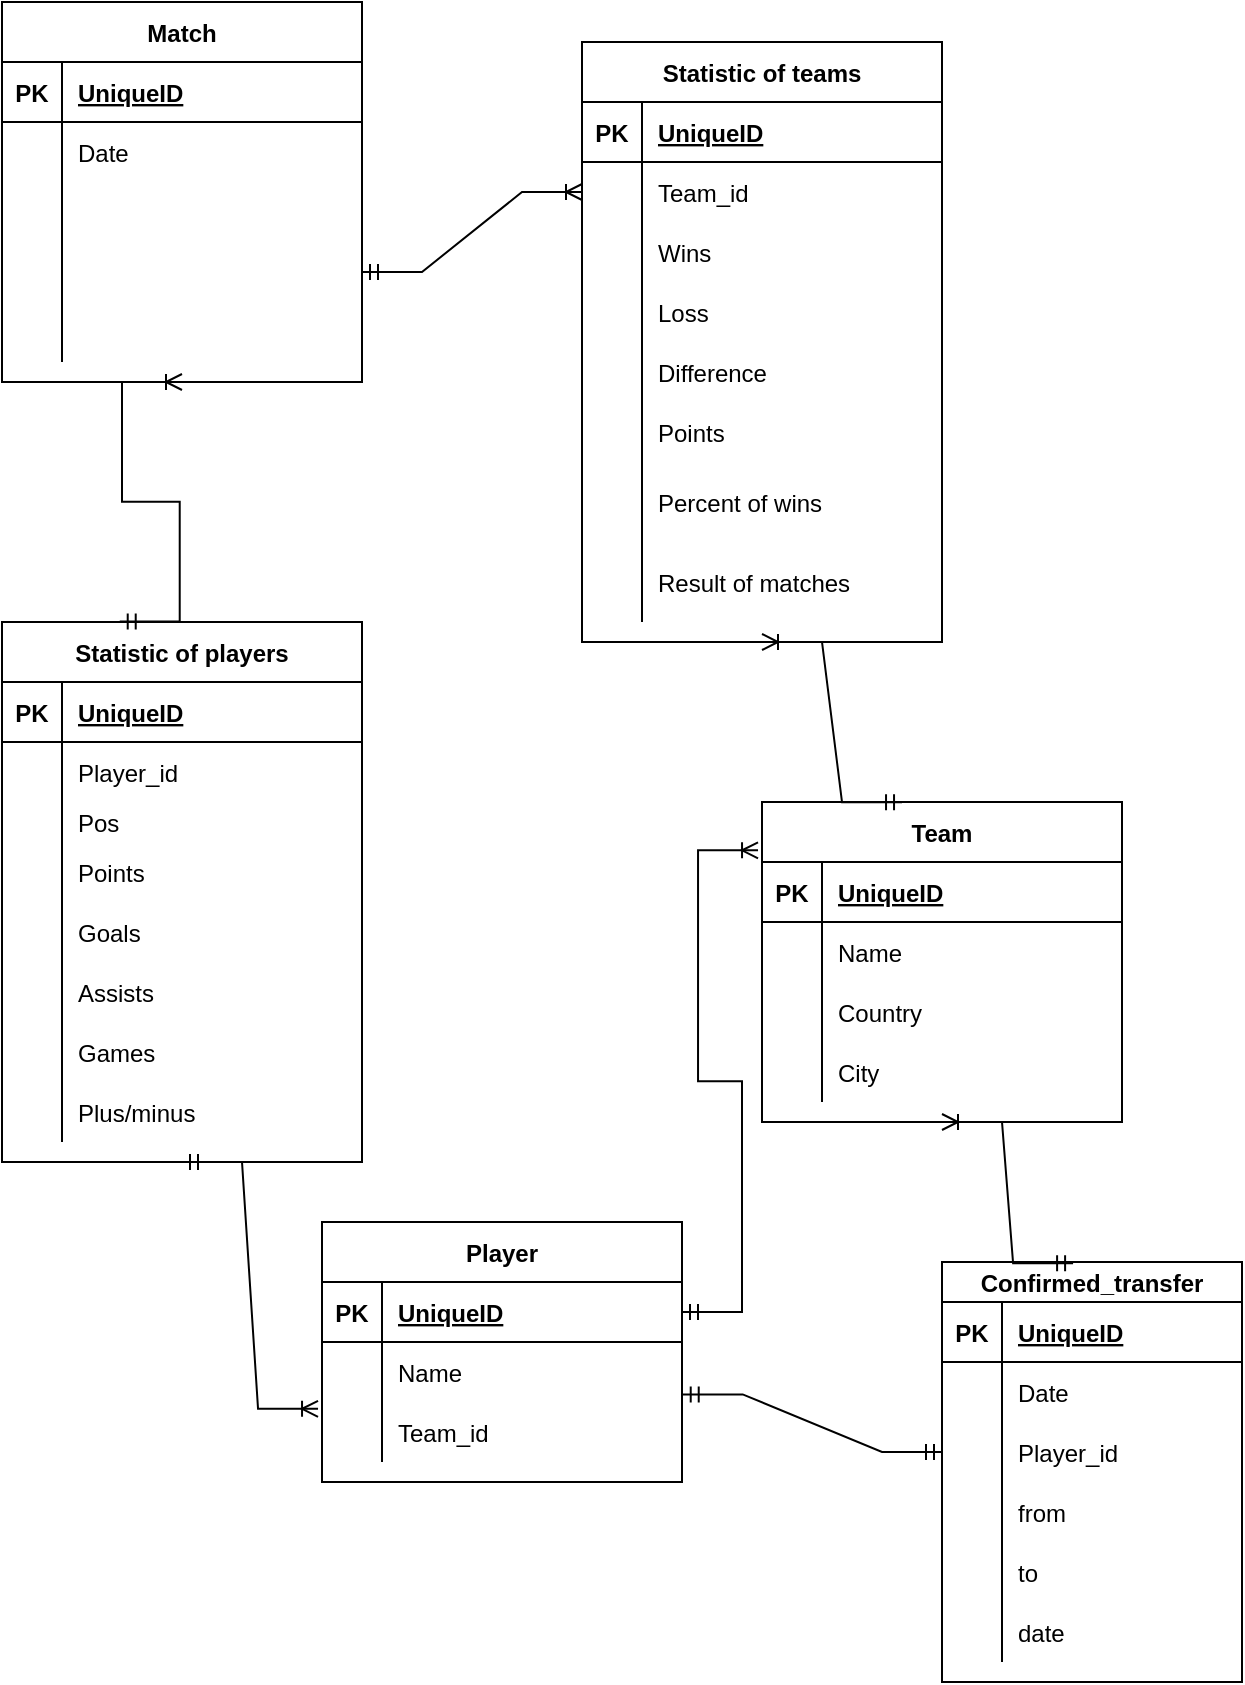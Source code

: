 <mxfile version="17.4.6" type="device"><diagram id="KVXbRnho3WtrfK7eKNtL" name="Page-1"><mxGraphModel dx="1730" dy="965" grid="1" gridSize="10" guides="1" tooltips="1" connect="1" arrows="1" fold="1" page="1" pageScale="1" pageWidth="827" pageHeight="1169" math="0" shadow="0"><root><mxCell id="0"/><mxCell id="1" parent="0"/><mxCell id="Llv0hluKeGEw0Z2bMwXU-1" value="Confirmed_transfer" style="shape=table;startSize=20;container=1;collapsible=1;childLayout=tableLayout;fixedRows=1;rowLines=0;fontStyle=1;align=center;resizeLast=1;" parent="1" vertex="1"><mxGeometry x="530" y="660" width="150" height="210" as="geometry"/></mxCell><mxCell id="Llv0hluKeGEw0Z2bMwXU-2" value="" style="shape=tableRow;horizontal=0;startSize=0;swimlaneHead=0;swimlaneBody=0;fillColor=none;collapsible=0;dropTarget=0;points=[[0,0.5],[1,0.5]];portConstraint=eastwest;top=0;left=0;right=0;bottom=1;" parent="Llv0hluKeGEw0Z2bMwXU-1" vertex="1"><mxGeometry y="20" width="150" height="30" as="geometry"/></mxCell><mxCell id="Llv0hluKeGEw0Z2bMwXU-3" value="PK" style="shape=partialRectangle;connectable=0;fillColor=none;top=0;left=0;bottom=0;right=0;fontStyle=1;overflow=hidden;" parent="Llv0hluKeGEw0Z2bMwXU-2" vertex="1"><mxGeometry width="30" height="30" as="geometry"><mxRectangle width="30" height="30" as="alternateBounds"/></mxGeometry></mxCell><mxCell id="Llv0hluKeGEw0Z2bMwXU-4" value="UniqueID" style="shape=partialRectangle;connectable=0;fillColor=none;top=0;left=0;bottom=0;right=0;align=left;spacingLeft=6;fontStyle=5;overflow=hidden;" parent="Llv0hluKeGEw0Z2bMwXU-2" vertex="1"><mxGeometry x="30" width="120" height="30" as="geometry"><mxRectangle width="120" height="30" as="alternateBounds"/></mxGeometry></mxCell><mxCell id="Llv0hluKeGEw0Z2bMwXU-8" value="" style="shape=tableRow;horizontal=0;startSize=0;swimlaneHead=0;swimlaneBody=0;fillColor=none;collapsible=0;dropTarget=0;points=[[0,0.5],[1,0.5]];portConstraint=eastwest;top=0;left=0;right=0;bottom=0;" parent="Llv0hluKeGEw0Z2bMwXU-1" vertex="1"><mxGeometry y="50" width="150" height="30" as="geometry"/></mxCell><mxCell id="Llv0hluKeGEw0Z2bMwXU-9" value="" style="shape=partialRectangle;connectable=0;fillColor=none;top=0;left=0;bottom=0;right=0;editable=1;overflow=hidden;" parent="Llv0hluKeGEw0Z2bMwXU-8" vertex="1"><mxGeometry width="30" height="30" as="geometry"><mxRectangle width="30" height="30" as="alternateBounds"/></mxGeometry></mxCell><mxCell id="Llv0hluKeGEw0Z2bMwXU-10" value="Date" style="shape=partialRectangle;connectable=0;fillColor=none;top=0;left=0;bottom=0;right=0;align=left;spacingLeft=6;overflow=hidden;" parent="Llv0hluKeGEw0Z2bMwXU-8" vertex="1"><mxGeometry x="30" width="120" height="30" as="geometry"><mxRectangle width="120" height="30" as="alternateBounds"/></mxGeometry></mxCell><mxCell id="Llv0hluKeGEw0Z2bMwXU-11" value="" style="shape=tableRow;horizontal=0;startSize=0;swimlaneHead=0;swimlaneBody=0;fillColor=none;collapsible=0;dropTarget=0;points=[[0,0.5],[1,0.5]];portConstraint=eastwest;top=0;left=0;right=0;bottom=0;" parent="Llv0hluKeGEw0Z2bMwXU-1" vertex="1"><mxGeometry y="80" width="150" height="30" as="geometry"/></mxCell><mxCell id="Llv0hluKeGEw0Z2bMwXU-12" value="" style="shape=partialRectangle;connectable=0;fillColor=none;top=0;left=0;bottom=0;right=0;editable=1;overflow=hidden;" parent="Llv0hluKeGEw0Z2bMwXU-11" vertex="1"><mxGeometry width="30" height="30" as="geometry"><mxRectangle width="30" height="30" as="alternateBounds"/></mxGeometry></mxCell><mxCell id="Llv0hluKeGEw0Z2bMwXU-13" value="Player_id" style="shape=partialRectangle;connectable=0;fillColor=none;top=0;left=0;bottom=0;right=0;align=left;spacingLeft=6;overflow=hidden;" parent="Llv0hluKeGEw0Z2bMwXU-11" vertex="1"><mxGeometry x="30" width="120" height="30" as="geometry"><mxRectangle width="120" height="30" as="alternateBounds"/></mxGeometry></mxCell><mxCell id="Llv0hluKeGEw0Z2bMwXU-14" value="" style="shape=tableRow;horizontal=0;startSize=0;swimlaneHead=0;swimlaneBody=0;fillColor=none;collapsible=0;dropTarget=0;points=[[0,0.5],[1,0.5]];portConstraint=eastwest;top=0;left=0;right=0;bottom=0;" parent="Llv0hluKeGEw0Z2bMwXU-1" vertex="1"><mxGeometry y="110" width="150" height="30" as="geometry"/></mxCell><mxCell id="Llv0hluKeGEw0Z2bMwXU-15" value="" style="shape=partialRectangle;connectable=0;fillColor=none;top=0;left=0;bottom=0;right=0;editable=1;overflow=hidden;" parent="Llv0hluKeGEw0Z2bMwXU-14" vertex="1"><mxGeometry width="30" height="30" as="geometry"><mxRectangle width="30" height="30" as="alternateBounds"/></mxGeometry></mxCell><mxCell id="Llv0hluKeGEw0Z2bMwXU-16" value="from" style="shape=partialRectangle;connectable=0;fillColor=none;top=0;left=0;bottom=0;right=0;align=left;spacingLeft=6;overflow=hidden;" parent="Llv0hluKeGEw0Z2bMwXU-14" vertex="1"><mxGeometry x="30" width="120" height="30" as="geometry"><mxRectangle width="120" height="30" as="alternateBounds"/></mxGeometry></mxCell><mxCell id="Llv0hluKeGEw0Z2bMwXU-17" value="" style="shape=tableRow;horizontal=0;startSize=0;swimlaneHead=0;swimlaneBody=0;fillColor=none;collapsible=0;dropTarget=0;points=[[0,0.5],[1,0.5]];portConstraint=eastwest;top=0;left=0;right=0;bottom=0;" parent="Llv0hluKeGEw0Z2bMwXU-1" vertex="1"><mxGeometry y="140" width="150" height="30" as="geometry"/></mxCell><mxCell id="Llv0hluKeGEw0Z2bMwXU-18" value="" style="shape=partialRectangle;connectable=0;fillColor=none;top=0;left=0;bottom=0;right=0;editable=1;overflow=hidden;" parent="Llv0hluKeGEw0Z2bMwXU-17" vertex="1"><mxGeometry width="30" height="30" as="geometry"><mxRectangle width="30" height="30" as="alternateBounds"/></mxGeometry></mxCell><mxCell id="Llv0hluKeGEw0Z2bMwXU-19" value="to" style="shape=partialRectangle;connectable=0;fillColor=none;top=0;left=0;bottom=0;right=0;align=left;spacingLeft=6;overflow=hidden;" parent="Llv0hluKeGEw0Z2bMwXU-17" vertex="1"><mxGeometry x="30" width="120" height="30" as="geometry"><mxRectangle width="120" height="30" as="alternateBounds"/></mxGeometry></mxCell><mxCell id="17w1fNC6kdDeVAPxfeZY-1" value="" style="shape=tableRow;horizontal=0;startSize=0;swimlaneHead=0;swimlaneBody=0;fillColor=none;collapsible=0;dropTarget=0;points=[[0,0.5],[1,0.5]];portConstraint=eastwest;top=0;left=0;right=0;bottom=0;" vertex="1" parent="Llv0hluKeGEw0Z2bMwXU-1"><mxGeometry y="170" width="150" height="30" as="geometry"/></mxCell><mxCell id="17w1fNC6kdDeVAPxfeZY-2" value="" style="shape=partialRectangle;connectable=0;fillColor=none;top=0;left=0;bottom=0;right=0;editable=1;overflow=hidden;" vertex="1" parent="17w1fNC6kdDeVAPxfeZY-1"><mxGeometry width="30" height="30" as="geometry"><mxRectangle width="30" height="30" as="alternateBounds"/></mxGeometry></mxCell><mxCell id="17w1fNC6kdDeVAPxfeZY-3" value="date" style="shape=partialRectangle;connectable=0;fillColor=none;top=0;left=0;bottom=0;right=0;align=left;spacingLeft=6;overflow=hidden;" vertex="1" parent="17w1fNC6kdDeVAPxfeZY-1"><mxGeometry x="30" width="120" height="30" as="geometry"><mxRectangle width="120" height="30" as="alternateBounds"/></mxGeometry></mxCell><mxCell id="Llv0hluKeGEw0Z2bMwXU-20" value="Player" style="shape=table;startSize=30;container=1;collapsible=1;childLayout=tableLayout;fixedRows=1;rowLines=0;fontStyle=1;align=center;resizeLast=1;" parent="1" vertex="1"><mxGeometry x="220" y="640" width="180" height="130" as="geometry"/></mxCell><mxCell id="Llv0hluKeGEw0Z2bMwXU-21" value="" style="shape=tableRow;horizontal=0;startSize=0;swimlaneHead=0;swimlaneBody=0;fillColor=none;collapsible=0;dropTarget=0;points=[[0,0.5],[1,0.5]];portConstraint=eastwest;top=0;left=0;right=0;bottom=1;" parent="Llv0hluKeGEw0Z2bMwXU-20" vertex="1"><mxGeometry y="30" width="180" height="30" as="geometry"/></mxCell><mxCell id="Llv0hluKeGEw0Z2bMwXU-22" value="PK" style="shape=partialRectangle;connectable=0;fillColor=none;top=0;left=0;bottom=0;right=0;fontStyle=1;overflow=hidden;" parent="Llv0hluKeGEw0Z2bMwXU-21" vertex="1"><mxGeometry width="30" height="30" as="geometry"><mxRectangle width="30" height="30" as="alternateBounds"/></mxGeometry></mxCell><mxCell id="Llv0hluKeGEw0Z2bMwXU-23" value="UniqueID" style="shape=partialRectangle;connectable=0;fillColor=none;top=0;left=0;bottom=0;right=0;align=left;spacingLeft=6;fontStyle=5;overflow=hidden;" parent="Llv0hluKeGEw0Z2bMwXU-21" vertex="1"><mxGeometry x="30" width="150" height="30" as="geometry"><mxRectangle width="150" height="30" as="alternateBounds"/></mxGeometry></mxCell><mxCell id="Llv0hluKeGEw0Z2bMwXU-24" value="" style="shape=tableRow;horizontal=0;startSize=0;swimlaneHead=0;swimlaneBody=0;fillColor=none;collapsible=0;dropTarget=0;points=[[0,0.5],[1,0.5]];portConstraint=eastwest;top=0;left=0;right=0;bottom=0;" parent="Llv0hluKeGEw0Z2bMwXU-20" vertex="1"><mxGeometry y="60" width="180" height="30" as="geometry"/></mxCell><mxCell id="Llv0hluKeGEw0Z2bMwXU-25" value="" style="shape=partialRectangle;connectable=0;fillColor=none;top=0;left=0;bottom=0;right=0;editable=1;overflow=hidden;" parent="Llv0hluKeGEw0Z2bMwXU-24" vertex="1"><mxGeometry width="30" height="30" as="geometry"><mxRectangle width="30" height="30" as="alternateBounds"/></mxGeometry></mxCell><mxCell id="Llv0hluKeGEw0Z2bMwXU-26" value="Name" style="shape=partialRectangle;connectable=0;fillColor=none;top=0;left=0;bottom=0;right=0;align=left;spacingLeft=6;overflow=hidden;" parent="Llv0hluKeGEw0Z2bMwXU-24" vertex="1"><mxGeometry x="30" width="150" height="30" as="geometry"><mxRectangle width="150" height="30" as="alternateBounds"/></mxGeometry></mxCell><mxCell id="Llv0hluKeGEw0Z2bMwXU-27" value="" style="shape=tableRow;horizontal=0;startSize=0;swimlaneHead=0;swimlaneBody=0;fillColor=none;collapsible=0;dropTarget=0;points=[[0,0.5],[1,0.5]];portConstraint=eastwest;top=0;left=0;right=0;bottom=0;" parent="Llv0hluKeGEw0Z2bMwXU-20" vertex="1"><mxGeometry y="90" width="180" height="30" as="geometry"/></mxCell><mxCell id="Llv0hluKeGEw0Z2bMwXU-28" value="" style="shape=partialRectangle;connectable=0;fillColor=none;top=0;left=0;bottom=0;right=0;editable=1;overflow=hidden;" parent="Llv0hluKeGEw0Z2bMwXU-27" vertex="1"><mxGeometry width="30" height="30" as="geometry"><mxRectangle width="30" height="30" as="alternateBounds"/></mxGeometry></mxCell><mxCell id="Llv0hluKeGEw0Z2bMwXU-29" value="Team_id" style="shape=partialRectangle;connectable=0;fillColor=none;top=0;left=0;bottom=0;right=0;align=left;spacingLeft=6;overflow=hidden;" parent="Llv0hluKeGEw0Z2bMwXU-27" vertex="1"><mxGeometry x="30" width="150" height="30" as="geometry"><mxRectangle width="150" height="30" as="alternateBounds"/></mxGeometry></mxCell><mxCell id="Llv0hluKeGEw0Z2bMwXU-30" value="Team" style="shape=table;startSize=30;container=1;collapsible=1;childLayout=tableLayout;fixedRows=1;rowLines=0;fontStyle=1;align=center;resizeLast=1;" parent="1" vertex="1"><mxGeometry x="440" y="430" width="180" height="160" as="geometry"/></mxCell><mxCell id="Llv0hluKeGEw0Z2bMwXU-31" value="" style="shape=tableRow;horizontal=0;startSize=0;swimlaneHead=0;swimlaneBody=0;fillColor=none;collapsible=0;dropTarget=0;points=[[0,0.5],[1,0.5]];portConstraint=eastwest;top=0;left=0;right=0;bottom=1;" parent="Llv0hluKeGEw0Z2bMwXU-30" vertex="1"><mxGeometry y="30" width="180" height="30" as="geometry"/></mxCell><mxCell id="Llv0hluKeGEw0Z2bMwXU-32" value="PK" style="shape=partialRectangle;connectable=0;fillColor=none;top=0;left=0;bottom=0;right=0;fontStyle=1;overflow=hidden;" parent="Llv0hluKeGEw0Z2bMwXU-31" vertex="1"><mxGeometry width="30" height="30" as="geometry"><mxRectangle width="30" height="30" as="alternateBounds"/></mxGeometry></mxCell><mxCell id="Llv0hluKeGEw0Z2bMwXU-33" value="UniqueID" style="shape=partialRectangle;connectable=0;fillColor=none;top=0;left=0;bottom=0;right=0;align=left;spacingLeft=6;fontStyle=5;overflow=hidden;" parent="Llv0hluKeGEw0Z2bMwXU-31" vertex="1"><mxGeometry x="30" width="150" height="30" as="geometry"><mxRectangle width="150" height="30" as="alternateBounds"/></mxGeometry></mxCell><mxCell id="Llv0hluKeGEw0Z2bMwXU-34" value="" style="shape=tableRow;horizontal=0;startSize=0;swimlaneHead=0;swimlaneBody=0;fillColor=none;collapsible=0;dropTarget=0;points=[[0,0.5],[1,0.5]];portConstraint=eastwest;top=0;left=0;right=0;bottom=0;" parent="Llv0hluKeGEw0Z2bMwXU-30" vertex="1"><mxGeometry y="60" width="180" height="30" as="geometry"/></mxCell><mxCell id="Llv0hluKeGEw0Z2bMwXU-35" value="" style="shape=partialRectangle;connectable=0;fillColor=none;top=0;left=0;bottom=0;right=0;editable=1;overflow=hidden;" parent="Llv0hluKeGEw0Z2bMwXU-34" vertex="1"><mxGeometry width="30" height="30" as="geometry"><mxRectangle width="30" height="30" as="alternateBounds"/></mxGeometry></mxCell><mxCell id="Llv0hluKeGEw0Z2bMwXU-36" value="Name" style="shape=partialRectangle;connectable=0;fillColor=none;top=0;left=0;bottom=0;right=0;align=left;spacingLeft=6;overflow=hidden;" parent="Llv0hluKeGEw0Z2bMwXU-34" vertex="1"><mxGeometry x="30" width="150" height="30" as="geometry"><mxRectangle width="150" height="30" as="alternateBounds"/></mxGeometry></mxCell><mxCell id="Llv0hluKeGEw0Z2bMwXU-37" value="" style="shape=tableRow;horizontal=0;startSize=0;swimlaneHead=0;swimlaneBody=0;fillColor=none;collapsible=0;dropTarget=0;points=[[0,0.5],[1,0.5]];portConstraint=eastwest;top=0;left=0;right=0;bottom=0;" parent="Llv0hluKeGEw0Z2bMwXU-30" vertex="1"><mxGeometry y="90" width="180" height="30" as="geometry"/></mxCell><mxCell id="Llv0hluKeGEw0Z2bMwXU-38" value="" style="shape=partialRectangle;connectable=0;fillColor=none;top=0;left=0;bottom=0;right=0;editable=1;overflow=hidden;" parent="Llv0hluKeGEw0Z2bMwXU-37" vertex="1"><mxGeometry width="30" height="30" as="geometry"><mxRectangle width="30" height="30" as="alternateBounds"/></mxGeometry></mxCell><mxCell id="Llv0hluKeGEw0Z2bMwXU-39" value="Country" style="shape=partialRectangle;connectable=0;fillColor=none;top=0;left=0;bottom=0;right=0;align=left;spacingLeft=6;overflow=hidden;" parent="Llv0hluKeGEw0Z2bMwXU-37" vertex="1"><mxGeometry x="30" width="150" height="30" as="geometry"><mxRectangle width="150" height="30" as="alternateBounds"/></mxGeometry></mxCell><mxCell id="Llv0hluKeGEw0Z2bMwXU-40" value="" style="shape=tableRow;horizontal=0;startSize=0;swimlaneHead=0;swimlaneBody=0;fillColor=none;collapsible=0;dropTarget=0;points=[[0,0.5],[1,0.5]];portConstraint=eastwest;top=0;left=0;right=0;bottom=0;" parent="Llv0hluKeGEw0Z2bMwXU-30" vertex="1"><mxGeometry y="120" width="180" height="30" as="geometry"/></mxCell><mxCell id="Llv0hluKeGEw0Z2bMwXU-41" value="" style="shape=partialRectangle;connectable=0;fillColor=none;top=0;left=0;bottom=0;right=0;editable=1;overflow=hidden;" parent="Llv0hluKeGEw0Z2bMwXU-40" vertex="1"><mxGeometry width="30" height="30" as="geometry"><mxRectangle width="30" height="30" as="alternateBounds"/></mxGeometry></mxCell><mxCell id="Llv0hluKeGEw0Z2bMwXU-42" value="City" style="shape=partialRectangle;connectable=0;fillColor=none;top=0;left=0;bottom=0;right=0;align=left;spacingLeft=6;overflow=hidden;" parent="Llv0hluKeGEw0Z2bMwXU-40" vertex="1"><mxGeometry x="30" width="150" height="30" as="geometry"><mxRectangle width="150" height="30" as="alternateBounds"/></mxGeometry></mxCell><mxCell id="Llv0hluKeGEw0Z2bMwXU-43" value="Statistic of players" style="shape=table;startSize=30;container=1;collapsible=1;childLayout=tableLayout;fixedRows=1;rowLines=0;fontStyle=1;align=center;resizeLast=1;" parent="1" vertex="1"><mxGeometry x="60" y="340" width="180" height="270" as="geometry"/></mxCell><mxCell id="Llv0hluKeGEw0Z2bMwXU-44" value="" style="shape=tableRow;horizontal=0;startSize=0;swimlaneHead=0;swimlaneBody=0;fillColor=none;collapsible=0;dropTarget=0;points=[[0,0.5],[1,0.5]];portConstraint=eastwest;top=0;left=0;right=0;bottom=1;" parent="Llv0hluKeGEw0Z2bMwXU-43" vertex="1"><mxGeometry y="30" width="180" height="30" as="geometry"/></mxCell><mxCell id="Llv0hluKeGEw0Z2bMwXU-45" value="PK" style="shape=partialRectangle;connectable=0;fillColor=none;top=0;left=0;bottom=0;right=0;fontStyle=1;overflow=hidden;" parent="Llv0hluKeGEw0Z2bMwXU-44" vertex="1"><mxGeometry width="30" height="30" as="geometry"><mxRectangle width="30" height="30" as="alternateBounds"/></mxGeometry></mxCell><mxCell id="Llv0hluKeGEw0Z2bMwXU-46" value="UniqueID" style="shape=partialRectangle;connectable=0;fillColor=none;top=0;left=0;bottom=0;right=0;align=left;spacingLeft=6;fontStyle=5;overflow=hidden;" parent="Llv0hluKeGEw0Z2bMwXU-44" vertex="1"><mxGeometry x="30" width="150" height="30" as="geometry"><mxRectangle width="150" height="30" as="alternateBounds"/></mxGeometry></mxCell><mxCell id="Llv0hluKeGEw0Z2bMwXU-47" value="" style="shape=tableRow;horizontal=0;startSize=0;swimlaneHead=0;swimlaneBody=0;fillColor=none;collapsible=0;dropTarget=0;points=[[0,0.5],[1,0.5]];portConstraint=eastwest;top=0;left=0;right=0;bottom=0;" parent="Llv0hluKeGEw0Z2bMwXU-43" vertex="1"><mxGeometry y="60" width="180" height="30" as="geometry"/></mxCell><mxCell id="Llv0hluKeGEw0Z2bMwXU-48" value="" style="shape=partialRectangle;connectable=0;fillColor=none;top=0;left=0;bottom=0;right=0;editable=1;overflow=hidden;" parent="Llv0hluKeGEw0Z2bMwXU-47" vertex="1"><mxGeometry width="30" height="30" as="geometry"><mxRectangle width="30" height="30" as="alternateBounds"/></mxGeometry></mxCell><mxCell id="Llv0hluKeGEw0Z2bMwXU-49" value="Player_id" style="shape=partialRectangle;connectable=0;fillColor=none;top=0;left=0;bottom=0;right=0;align=left;spacingLeft=6;overflow=hidden;" parent="Llv0hluKeGEw0Z2bMwXU-47" vertex="1"><mxGeometry x="30" width="150" height="30" as="geometry"><mxRectangle width="150" height="30" as="alternateBounds"/></mxGeometry></mxCell><mxCell id="Llv0hluKeGEw0Z2bMwXU-50" value="" style="shape=tableRow;horizontal=0;startSize=0;swimlaneHead=0;swimlaneBody=0;fillColor=none;collapsible=0;dropTarget=0;points=[[0,0.5],[1,0.5]];portConstraint=eastwest;top=0;left=0;right=0;bottom=0;" parent="Llv0hluKeGEw0Z2bMwXU-43" vertex="1"><mxGeometry y="90" width="180" height="20" as="geometry"/></mxCell><mxCell id="Llv0hluKeGEw0Z2bMwXU-51" value="" style="shape=partialRectangle;connectable=0;fillColor=none;top=0;left=0;bottom=0;right=0;editable=1;overflow=hidden;" parent="Llv0hluKeGEw0Z2bMwXU-50" vertex="1"><mxGeometry width="30" height="20" as="geometry"><mxRectangle width="30" height="20" as="alternateBounds"/></mxGeometry></mxCell><mxCell id="Llv0hluKeGEw0Z2bMwXU-52" value="Pos" style="shape=partialRectangle;connectable=0;fillColor=none;top=0;left=0;bottom=0;right=0;align=left;spacingLeft=6;overflow=hidden;" parent="Llv0hluKeGEw0Z2bMwXU-50" vertex="1"><mxGeometry x="30" width="150" height="20" as="geometry"><mxRectangle width="150" height="20" as="alternateBounds"/></mxGeometry></mxCell><mxCell id="Llv0hluKeGEw0Z2bMwXU-53" value="" style="shape=tableRow;horizontal=0;startSize=0;swimlaneHead=0;swimlaneBody=0;fillColor=none;collapsible=0;dropTarget=0;points=[[0,0.5],[1,0.5]];portConstraint=eastwest;top=0;left=0;right=0;bottom=0;" parent="Llv0hluKeGEw0Z2bMwXU-43" vertex="1"><mxGeometry y="110" width="180" height="30" as="geometry"/></mxCell><mxCell id="Llv0hluKeGEw0Z2bMwXU-54" value="" style="shape=partialRectangle;connectable=0;fillColor=none;top=0;left=0;bottom=0;right=0;editable=1;overflow=hidden;" parent="Llv0hluKeGEw0Z2bMwXU-53" vertex="1"><mxGeometry width="30" height="30" as="geometry"><mxRectangle width="30" height="30" as="alternateBounds"/></mxGeometry></mxCell><mxCell id="Llv0hluKeGEw0Z2bMwXU-55" value="Points" style="shape=partialRectangle;connectable=0;fillColor=none;top=0;left=0;bottom=0;right=0;align=left;spacingLeft=6;overflow=hidden;" parent="Llv0hluKeGEw0Z2bMwXU-53" vertex="1"><mxGeometry x="30" width="150" height="30" as="geometry"><mxRectangle width="150" height="30" as="alternateBounds"/></mxGeometry></mxCell><mxCell id="Llv0hluKeGEw0Z2bMwXU-56" value="" style="shape=tableRow;horizontal=0;startSize=0;swimlaneHead=0;swimlaneBody=0;fillColor=none;collapsible=0;dropTarget=0;points=[[0,0.5],[1,0.5]];portConstraint=eastwest;top=0;left=0;right=0;bottom=0;" parent="Llv0hluKeGEw0Z2bMwXU-43" vertex="1"><mxGeometry y="140" width="180" height="30" as="geometry"/></mxCell><mxCell id="Llv0hluKeGEw0Z2bMwXU-57" value="" style="shape=partialRectangle;connectable=0;fillColor=none;top=0;left=0;bottom=0;right=0;editable=1;overflow=hidden;" parent="Llv0hluKeGEw0Z2bMwXU-56" vertex="1"><mxGeometry width="30" height="30" as="geometry"><mxRectangle width="30" height="30" as="alternateBounds"/></mxGeometry></mxCell><mxCell id="Llv0hluKeGEw0Z2bMwXU-58" value="Goals" style="shape=partialRectangle;connectable=0;fillColor=none;top=0;left=0;bottom=0;right=0;align=left;spacingLeft=6;overflow=hidden;" parent="Llv0hluKeGEw0Z2bMwXU-56" vertex="1"><mxGeometry x="30" width="150" height="30" as="geometry"><mxRectangle width="150" height="30" as="alternateBounds"/></mxGeometry></mxCell><mxCell id="Llv0hluKeGEw0Z2bMwXU-59" value="" style="shape=tableRow;horizontal=0;startSize=0;swimlaneHead=0;swimlaneBody=0;fillColor=none;collapsible=0;dropTarget=0;points=[[0,0.5],[1,0.5]];portConstraint=eastwest;top=0;left=0;right=0;bottom=0;" parent="Llv0hluKeGEw0Z2bMwXU-43" vertex="1"><mxGeometry y="170" width="180" height="30" as="geometry"/></mxCell><mxCell id="Llv0hluKeGEw0Z2bMwXU-60" value="" style="shape=partialRectangle;connectable=0;fillColor=none;top=0;left=0;bottom=0;right=0;editable=1;overflow=hidden;" parent="Llv0hluKeGEw0Z2bMwXU-59" vertex="1"><mxGeometry width="30" height="30" as="geometry"><mxRectangle width="30" height="30" as="alternateBounds"/></mxGeometry></mxCell><mxCell id="Llv0hluKeGEw0Z2bMwXU-61" value="Assists" style="shape=partialRectangle;connectable=0;fillColor=none;top=0;left=0;bottom=0;right=0;align=left;spacingLeft=6;overflow=hidden;" parent="Llv0hluKeGEw0Z2bMwXU-59" vertex="1"><mxGeometry x="30" width="150" height="30" as="geometry"><mxRectangle width="150" height="30" as="alternateBounds"/></mxGeometry></mxCell><mxCell id="Llv0hluKeGEw0Z2bMwXU-62" value="" style="shape=tableRow;horizontal=0;startSize=0;swimlaneHead=0;swimlaneBody=0;fillColor=none;collapsible=0;dropTarget=0;points=[[0,0.5],[1,0.5]];portConstraint=eastwest;top=0;left=0;right=0;bottom=0;" parent="Llv0hluKeGEw0Z2bMwXU-43" vertex="1"><mxGeometry y="200" width="180" height="30" as="geometry"/></mxCell><mxCell id="Llv0hluKeGEw0Z2bMwXU-63" value="" style="shape=partialRectangle;connectable=0;fillColor=none;top=0;left=0;bottom=0;right=0;editable=1;overflow=hidden;" parent="Llv0hluKeGEw0Z2bMwXU-62" vertex="1"><mxGeometry width="30" height="30" as="geometry"><mxRectangle width="30" height="30" as="alternateBounds"/></mxGeometry></mxCell><mxCell id="Llv0hluKeGEw0Z2bMwXU-64" value="Games" style="shape=partialRectangle;connectable=0;fillColor=none;top=0;left=0;bottom=0;right=0;align=left;spacingLeft=6;overflow=hidden;" parent="Llv0hluKeGEw0Z2bMwXU-62" vertex="1"><mxGeometry x="30" width="150" height="30" as="geometry"><mxRectangle width="150" height="30" as="alternateBounds"/></mxGeometry></mxCell><mxCell id="Llv0hluKeGEw0Z2bMwXU-65" value="" style="shape=tableRow;horizontal=0;startSize=0;swimlaneHead=0;swimlaneBody=0;fillColor=none;collapsible=0;dropTarget=0;points=[[0,0.5],[1,0.5]];portConstraint=eastwest;top=0;left=0;right=0;bottom=0;" parent="Llv0hluKeGEw0Z2bMwXU-43" vertex="1"><mxGeometry y="230" width="180" height="30" as="geometry"/></mxCell><mxCell id="Llv0hluKeGEw0Z2bMwXU-66" value="" style="shape=partialRectangle;connectable=0;fillColor=none;top=0;left=0;bottom=0;right=0;editable=1;overflow=hidden;" parent="Llv0hluKeGEw0Z2bMwXU-65" vertex="1"><mxGeometry width="30" height="30" as="geometry"><mxRectangle width="30" height="30" as="alternateBounds"/></mxGeometry></mxCell><mxCell id="Llv0hluKeGEw0Z2bMwXU-67" value="Plus/minus" style="shape=partialRectangle;connectable=0;fillColor=none;top=0;left=0;bottom=0;right=0;align=left;spacingLeft=6;overflow=hidden;" parent="Llv0hluKeGEw0Z2bMwXU-65" vertex="1"><mxGeometry x="30" width="150" height="30" as="geometry"><mxRectangle width="150" height="30" as="alternateBounds"/></mxGeometry></mxCell><mxCell id="Llv0hluKeGEw0Z2bMwXU-68" value="Statistic of teams" style="shape=table;startSize=30;container=1;collapsible=1;childLayout=tableLayout;fixedRows=1;rowLines=0;fontStyle=1;align=center;resizeLast=1;" parent="1" vertex="1"><mxGeometry x="350" y="50" width="180" height="300" as="geometry"/></mxCell><mxCell id="Llv0hluKeGEw0Z2bMwXU-69" value="" style="shape=tableRow;horizontal=0;startSize=0;swimlaneHead=0;swimlaneBody=0;fillColor=none;collapsible=0;dropTarget=0;points=[[0,0.5],[1,0.5]];portConstraint=eastwest;top=0;left=0;right=0;bottom=1;" parent="Llv0hluKeGEw0Z2bMwXU-68" vertex="1"><mxGeometry y="30" width="180" height="30" as="geometry"/></mxCell><mxCell id="Llv0hluKeGEw0Z2bMwXU-70" value="PK" style="shape=partialRectangle;connectable=0;fillColor=none;top=0;left=0;bottom=0;right=0;fontStyle=1;overflow=hidden;" parent="Llv0hluKeGEw0Z2bMwXU-69" vertex="1"><mxGeometry width="30" height="30" as="geometry"><mxRectangle width="30" height="30" as="alternateBounds"/></mxGeometry></mxCell><mxCell id="Llv0hluKeGEw0Z2bMwXU-71" value="UniqueID" style="shape=partialRectangle;connectable=0;fillColor=none;top=0;left=0;bottom=0;right=0;align=left;spacingLeft=6;fontStyle=5;overflow=hidden;" parent="Llv0hluKeGEw0Z2bMwXU-69" vertex="1"><mxGeometry x="30" width="150" height="30" as="geometry"><mxRectangle width="150" height="30" as="alternateBounds"/></mxGeometry></mxCell><mxCell id="Llv0hluKeGEw0Z2bMwXU-72" value="" style="shape=tableRow;horizontal=0;startSize=0;swimlaneHead=0;swimlaneBody=0;fillColor=none;collapsible=0;dropTarget=0;points=[[0,0.5],[1,0.5]];portConstraint=eastwest;top=0;left=0;right=0;bottom=0;" parent="Llv0hluKeGEw0Z2bMwXU-68" vertex="1"><mxGeometry y="60" width="180" height="30" as="geometry"/></mxCell><mxCell id="Llv0hluKeGEw0Z2bMwXU-73" value="" style="shape=partialRectangle;connectable=0;fillColor=none;top=0;left=0;bottom=0;right=0;editable=1;overflow=hidden;" parent="Llv0hluKeGEw0Z2bMwXU-72" vertex="1"><mxGeometry width="30" height="30" as="geometry"><mxRectangle width="30" height="30" as="alternateBounds"/></mxGeometry></mxCell><mxCell id="Llv0hluKeGEw0Z2bMwXU-74" value="Team_id" style="shape=partialRectangle;connectable=0;fillColor=none;top=0;left=0;bottom=0;right=0;align=left;spacingLeft=6;overflow=hidden;" parent="Llv0hluKeGEw0Z2bMwXU-72" vertex="1"><mxGeometry x="30" width="150" height="30" as="geometry"><mxRectangle width="150" height="30" as="alternateBounds"/></mxGeometry></mxCell><mxCell id="Llv0hluKeGEw0Z2bMwXU-75" value="" style="shape=tableRow;horizontal=0;startSize=0;swimlaneHead=0;swimlaneBody=0;fillColor=none;collapsible=0;dropTarget=0;points=[[0,0.5],[1,0.5]];portConstraint=eastwest;top=0;left=0;right=0;bottom=0;" parent="Llv0hluKeGEw0Z2bMwXU-68" vertex="1"><mxGeometry y="90" width="180" height="30" as="geometry"/></mxCell><mxCell id="Llv0hluKeGEw0Z2bMwXU-76" value="" style="shape=partialRectangle;connectable=0;fillColor=none;top=0;left=0;bottom=0;right=0;editable=1;overflow=hidden;" parent="Llv0hluKeGEw0Z2bMwXU-75" vertex="1"><mxGeometry width="30" height="30" as="geometry"><mxRectangle width="30" height="30" as="alternateBounds"/></mxGeometry></mxCell><mxCell id="Llv0hluKeGEw0Z2bMwXU-77" value="Wins" style="shape=partialRectangle;connectable=0;fillColor=none;top=0;left=0;bottom=0;right=0;align=left;spacingLeft=6;overflow=hidden;" parent="Llv0hluKeGEw0Z2bMwXU-75" vertex="1"><mxGeometry x="30" width="150" height="30" as="geometry"><mxRectangle width="150" height="30" as="alternateBounds"/></mxGeometry></mxCell><mxCell id="Llv0hluKeGEw0Z2bMwXU-78" value="" style="shape=tableRow;horizontal=0;startSize=0;swimlaneHead=0;swimlaneBody=0;fillColor=none;collapsible=0;dropTarget=0;points=[[0,0.5],[1,0.5]];portConstraint=eastwest;top=0;left=0;right=0;bottom=0;" parent="Llv0hluKeGEw0Z2bMwXU-68" vertex="1"><mxGeometry y="120" width="180" height="30" as="geometry"/></mxCell><mxCell id="Llv0hluKeGEw0Z2bMwXU-79" value="" style="shape=partialRectangle;connectable=0;fillColor=none;top=0;left=0;bottom=0;right=0;editable=1;overflow=hidden;" parent="Llv0hluKeGEw0Z2bMwXU-78" vertex="1"><mxGeometry width="30" height="30" as="geometry"><mxRectangle width="30" height="30" as="alternateBounds"/></mxGeometry></mxCell><mxCell id="Llv0hluKeGEw0Z2bMwXU-80" value="Loss" style="shape=partialRectangle;connectable=0;fillColor=none;top=0;left=0;bottom=0;right=0;align=left;spacingLeft=6;overflow=hidden;" parent="Llv0hluKeGEw0Z2bMwXU-78" vertex="1"><mxGeometry x="30" width="150" height="30" as="geometry"><mxRectangle width="150" height="30" as="alternateBounds"/></mxGeometry></mxCell><mxCell id="Llv0hluKeGEw0Z2bMwXU-81" value="" style="shape=tableRow;horizontal=0;startSize=0;swimlaneHead=0;swimlaneBody=0;fillColor=none;collapsible=0;dropTarget=0;points=[[0,0.5],[1,0.5]];portConstraint=eastwest;top=0;left=0;right=0;bottom=0;" parent="Llv0hluKeGEw0Z2bMwXU-68" vertex="1"><mxGeometry y="150" width="180" height="30" as="geometry"/></mxCell><mxCell id="Llv0hluKeGEw0Z2bMwXU-82" value="" style="shape=partialRectangle;connectable=0;fillColor=none;top=0;left=0;bottom=0;right=0;editable=1;overflow=hidden;" parent="Llv0hluKeGEw0Z2bMwXU-81" vertex="1"><mxGeometry width="30" height="30" as="geometry"><mxRectangle width="30" height="30" as="alternateBounds"/></mxGeometry></mxCell><mxCell id="Llv0hluKeGEw0Z2bMwXU-83" value="Difference" style="shape=partialRectangle;connectable=0;fillColor=none;top=0;left=0;bottom=0;right=0;align=left;spacingLeft=6;overflow=hidden;" parent="Llv0hluKeGEw0Z2bMwXU-81" vertex="1"><mxGeometry x="30" width="150" height="30" as="geometry"><mxRectangle width="150" height="30" as="alternateBounds"/></mxGeometry></mxCell><mxCell id="Llv0hluKeGEw0Z2bMwXU-84" value="" style="shape=tableRow;horizontal=0;startSize=0;swimlaneHead=0;swimlaneBody=0;fillColor=none;collapsible=0;dropTarget=0;points=[[0,0.5],[1,0.5]];portConstraint=eastwest;top=0;left=0;right=0;bottom=0;" parent="Llv0hluKeGEw0Z2bMwXU-68" vertex="1"><mxGeometry y="180" width="180" height="30" as="geometry"/></mxCell><mxCell id="Llv0hluKeGEw0Z2bMwXU-85" value="" style="shape=partialRectangle;connectable=0;fillColor=none;top=0;left=0;bottom=0;right=0;editable=1;overflow=hidden;" parent="Llv0hluKeGEw0Z2bMwXU-84" vertex="1"><mxGeometry width="30" height="30" as="geometry"><mxRectangle width="30" height="30" as="alternateBounds"/></mxGeometry></mxCell><mxCell id="Llv0hluKeGEw0Z2bMwXU-86" value="Points" style="shape=partialRectangle;connectable=0;fillColor=none;top=0;left=0;bottom=0;right=0;align=left;spacingLeft=6;overflow=hidden;" parent="Llv0hluKeGEw0Z2bMwXU-84" vertex="1"><mxGeometry x="30" width="150" height="30" as="geometry"><mxRectangle width="150" height="30" as="alternateBounds"/></mxGeometry></mxCell><mxCell id="Llv0hluKeGEw0Z2bMwXU-87" value="" style="shape=tableRow;horizontal=0;startSize=0;swimlaneHead=0;swimlaneBody=0;fillColor=none;collapsible=0;dropTarget=0;points=[[0,0.5],[1,0.5]];portConstraint=eastwest;top=0;left=0;right=0;bottom=0;" parent="Llv0hluKeGEw0Z2bMwXU-68" vertex="1"><mxGeometry y="210" width="180" height="40" as="geometry"/></mxCell><mxCell id="Llv0hluKeGEw0Z2bMwXU-88" value="" style="shape=partialRectangle;connectable=0;fillColor=none;top=0;left=0;bottom=0;right=0;editable=1;overflow=hidden;" parent="Llv0hluKeGEw0Z2bMwXU-87" vertex="1"><mxGeometry width="30" height="40" as="geometry"><mxRectangle width="30" height="40" as="alternateBounds"/></mxGeometry></mxCell><mxCell id="Llv0hluKeGEw0Z2bMwXU-89" value="Percent of wins" style="shape=partialRectangle;connectable=0;fillColor=none;top=0;left=0;bottom=0;right=0;align=left;spacingLeft=6;overflow=hidden;" parent="Llv0hluKeGEw0Z2bMwXU-87" vertex="1"><mxGeometry x="30" width="150" height="40" as="geometry"><mxRectangle width="150" height="40" as="alternateBounds"/></mxGeometry></mxCell><mxCell id="17w1fNC6kdDeVAPxfeZY-4" value="" style="shape=tableRow;horizontal=0;startSize=0;swimlaneHead=0;swimlaneBody=0;fillColor=none;collapsible=0;dropTarget=0;points=[[0,0.5],[1,0.5]];portConstraint=eastwest;top=0;left=0;right=0;bottom=0;" vertex="1" parent="Llv0hluKeGEw0Z2bMwXU-68"><mxGeometry y="250" width="180" height="40" as="geometry"/></mxCell><mxCell id="17w1fNC6kdDeVAPxfeZY-5" value="" style="shape=partialRectangle;connectable=0;fillColor=none;top=0;left=0;bottom=0;right=0;editable=1;overflow=hidden;" vertex="1" parent="17w1fNC6kdDeVAPxfeZY-4"><mxGeometry width="30" height="40" as="geometry"><mxRectangle width="30" height="40" as="alternateBounds"/></mxGeometry></mxCell><mxCell id="17w1fNC6kdDeVAPxfeZY-6" value="Result of matches" style="shape=partialRectangle;connectable=0;fillColor=none;top=0;left=0;bottom=0;right=0;align=left;spacingLeft=6;overflow=hidden;" vertex="1" parent="17w1fNC6kdDeVAPxfeZY-4"><mxGeometry x="30" width="150" height="40" as="geometry"><mxRectangle width="150" height="40" as="alternateBounds"/></mxGeometry></mxCell><mxCell id="Llv0hluKeGEw0Z2bMwXU-90" value="" style="edgeStyle=entityRelationEdgeStyle;fontSize=12;html=1;endArrow=ERoneToMany;startArrow=ERmandOne;rounded=0;entryX=-0.011;entryY=0.151;entryDx=0;entryDy=0;exitX=1;exitY=0.5;exitDx=0;exitDy=0;entryPerimeter=0;" parent="1" source="Llv0hluKeGEw0Z2bMwXU-21" target="Llv0hluKeGEw0Z2bMwXU-30" edge="1"><mxGeometry width="100" height="100" relative="1" as="geometry"><mxPoint x="550" y="825" as="sourcePoint"/><mxPoint x="650" y="725" as="targetPoint"/></mxGeometry></mxCell><mxCell id="Llv0hluKeGEw0Z2bMwXU-91" value="Match" style="shape=table;startSize=30;container=1;collapsible=1;childLayout=tableLayout;fixedRows=1;rowLines=0;fontStyle=1;align=center;resizeLast=1;" parent="1" vertex="1"><mxGeometry x="60" y="30" width="180" height="190" as="geometry"/></mxCell><mxCell id="Llv0hluKeGEw0Z2bMwXU-92" value="" style="shape=tableRow;horizontal=0;startSize=0;swimlaneHead=0;swimlaneBody=0;fillColor=none;collapsible=0;dropTarget=0;points=[[0,0.5],[1,0.5]];portConstraint=eastwest;top=0;left=0;right=0;bottom=1;" parent="Llv0hluKeGEw0Z2bMwXU-91" vertex="1"><mxGeometry y="30" width="180" height="30" as="geometry"/></mxCell><mxCell id="Llv0hluKeGEw0Z2bMwXU-93" value="PK" style="shape=partialRectangle;connectable=0;fillColor=none;top=0;left=0;bottom=0;right=0;fontStyle=1;overflow=hidden;" parent="Llv0hluKeGEw0Z2bMwXU-92" vertex="1"><mxGeometry width="30" height="30" as="geometry"><mxRectangle width="30" height="30" as="alternateBounds"/></mxGeometry></mxCell><mxCell id="Llv0hluKeGEw0Z2bMwXU-94" value="UniqueID" style="shape=partialRectangle;connectable=0;fillColor=none;top=0;left=0;bottom=0;right=0;align=left;spacingLeft=6;fontStyle=5;overflow=hidden;" parent="Llv0hluKeGEw0Z2bMwXU-92" vertex="1"><mxGeometry x="30" width="150" height="30" as="geometry"><mxRectangle width="150" height="30" as="alternateBounds"/></mxGeometry></mxCell><mxCell id="Llv0hluKeGEw0Z2bMwXU-95" value="" style="shape=tableRow;horizontal=0;startSize=0;swimlaneHead=0;swimlaneBody=0;fillColor=none;collapsible=0;dropTarget=0;points=[[0,0.5],[1,0.5]];portConstraint=eastwest;top=0;left=0;right=0;bottom=0;" parent="Llv0hluKeGEw0Z2bMwXU-91" vertex="1"><mxGeometry y="60" width="180" height="30" as="geometry"/></mxCell><mxCell id="Llv0hluKeGEw0Z2bMwXU-96" value="" style="shape=partialRectangle;connectable=0;fillColor=none;top=0;left=0;bottom=0;right=0;editable=1;overflow=hidden;" parent="Llv0hluKeGEw0Z2bMwXU-95" vertex="1"><mxGeometry width="30" height="30" as="geometry"><mxRectangle width="30" height="30" as="alternateBounds"/></mxGeometry></mxCell><mxCell id="Llv0hluKeGEw0Z2bMwXU-97" value="Date" style="shape=partialRectangle;connectable=0;fillColor=none;top=0;left=0;bottom=0;right=0;align=left;spacingLeft=6;overflow=hidden;" parent="Llv0hluKeGEw0Z2bMwXU-95" vertex="1"><mxGeometry x="30" width="150" height="30" as="geometry"><mxRectangle width="150" height="30" as="alternateBounds"/></mxGeometry></mxCell><mxCell id="Llv0hluKeGEw0Z2bMwXU-104" value="" style="shape=tableRow;horizontal=0;startSize=0;swimlaneHead=0;swimlaneBody=0;fillColor=none;collapsible=0;dropTarget=0;points=[[0,0.5],[1,0.5]];portConstraint=eastwest;top=0;left=0;right=0;bottom=0;" parent="Llv0hluKeGEw0Z2bMwXU-91" vertex="1"><mxGeometry y="90" width="180" height="30" as="geometry"/></mxCell><mxCell id="Llv0hluKeGEw0Z2bMwXU-105" value="" style="shape=partialRectangle;connectable=0;fillColor=none;top=0;left=0;bottom=0;right=0;editable=1;overflow=hidden;" parent="Llv0hluKeGEw0Z2bMwXU-104" vertex="1"><mxGeometry width="30" height="30" as="geometry"><mxRectangle width="30" height="30" as="alternateBounds"/></mxGeometry></mxCell><mxCell id="Llv0hluKeGEw0Z2bMwXU-106" value="" style="shape=partialRectangle;connectable=0;fillColor=none;top=0;left=0;bottom=0;right=0;align=left;spacingLeft=6;overflow=hidden;" parent="Llv0hluKeGEw0Z2bMwXU-104" vertex="1"><mxGeometry x="30" width="150" height="30" as="geometry"><mxRectangle width="150" height="30" as="alternateBounds"/></mxGeometry></mxCell><mxCell id="Llv0hluKeGEw0Z2bMwXU-98" value="" style="shape=tableRow;horizontal=0;startSize=0;swimlaneHead=0;swimlaneBody=0;fillColor=none;collapsible=0;dropTarget=0;points=[[0,0.5],[1,0.5]];portConstraint=eastwest;top=0;left=0;right=0;bottom=0;" parent="Llv0hluKeGEw0Z2bMwXU-91" vertex="1"><mxGeometry y="120" width="180" height="30" as="geometry"/></mxCell><mxCell id="Llv0hluKeGEw0Z2bMwXU-99" value="" style="shape=partialRectangle;connectable=0;fillColor=none;top=0;left=0;bottom=0;right=0;editable=1;overflow=hidden;" parent="Llv0hluKeGEw0Z2bMwXU-98" vertex="1"><mxGeometry width="30" height="30" as="geometry"><mxRectangle width="30" height="30" as="alternateBounds"/></mxGeometry></mxCell><mxCell id="Llv0hluKeGEw0Z2bMwXU-100" value="" style="shape=partialRectangle;connectable=0;fillColor=none;top=0;left=0;bottom=0;right=0;align=left;spacingLeft=6;overflow=hidden;" parent="Llv0hluKeGEw0Z2bMwXU-98" vertex="1"><mxGeometry x="30" width="150" height="30" as="geometry"><mxRectangle width="150" height="30" as="alternateBounds"/></mxGeometry></mxCell><mxCell id="Llv0hluKeGEw0Z2bMwXU-101" value="" style="shape=tableRow;horizontal=0;startSize=0;swimlaneHead=0;swimlaneBody=0;fillColor=none;collapsible=0;dropTarget=0;points=[[0,0.5],[1,0.5]];portConstraint=eastwest;top=0;left=0;right=0;bottom=0;" parent="Llv0hluKeGEw0Z2bMwXU-91" vertex="1"><mxGeometry y="150" width="180" height="30" as="geometry"/></mxCell><mxCell id="Llv0hluKeGEw0Z2bMwXU-102" value="" style="shape=partialRectangle;connectable=0;fillColor=none;top=0;left=0;bottom=0;right=0;editable=1;overflow=hidden;" parent="Llv0hluKeGEw0Z2bMwXU-101" vertex="1"><mxGeometry width="30" height="30" as="geometry"><mxRectangle width="30" height="30" as="alternateBounds"/></mxGeometry></mxCell><mxCell id="Llv0hluKeGEw0Z2bMwXU-103" value="" style="shape=partialRectangle;connectable=0;fillColor=none;top=0;left=0;bottom=0;right=0;align=left;spacingLeft=6;overflow=hidden;" parent="Llv0hluKeGEw0Z2bMwXU-101" vertex="1"><mxGeometry x="30" width="150" height="30" as="geometry"><mxRectangle width="150" height="30" as="alternateBounds"/></mxGeometry></mxCell><mxCell id="TNw3-DiWUw4GYPzRnnAj-1" value="" style="edgeStyle=entityRelationEdgeStyle;fontSize=12;html=1;endArrow=ERmandOne;startArrow=ERmandOne;rounded=0;entryX=0;entryY=0.5;entryDx=0;entryDy=0;exitX=1.002;exitY=-0.127;exitDx=0;exitDy=0;exitPerimeter=0;" parent="1" target="Llv0hluKeGEw0Z2bMwXU-11" edge="1" source="Llv0hluKeGEw0Z2bMwXU-27"><mxGeometry width="100" height="100" relative="1" as="geometry"><mxPoint x="400" y="750" as="sourcePoint"/><mxPoint x="500" y="650" as="targetPoint"/></mxGeometry></mxCell><mxCell id="mPM6A9ly2LdwD0Ei5tDd-1" value="" style="edgeStyle=entityRelationEdgeStyle;fontSize=12;html=1;endArrow=ERoneToMany;startArrow=ERmandOne;rounded=0;exitX=0.437;exitY=0.003;exitDx=0;exitDy=0;exitPerimeter=0;entryX=0.5;entryY=1;entryDx=0;entryDy=0;" parent="1" source="Llv0hluKeGEw0Z2bMwXU-1" target="Llv0hluKeGEw0Z2bMwXU-30" edge="1"><mxGeometry width="100" height="100" relative="1" as="geometry"><mxPoint x="530" y="710" as="sourcePoint"/><mxPoint x="630" y="610" as="targetPoint"/></mxGeometry></mxCell><mxCell id="17w1fNC6kdDeVAPxfeZY-7" value="" style="edgeStyle=entityRelationEdgeStyle;fontSize=12;html=1;endArrow=ERoneToMany;startArrow=ERmandOne;rounded=0;entryX=0.5;entryY=1;entryDx=0;entryDy=0;exitX=0.327;exitY=-0.001;exitDx=0;exitDy=0;exitPerimeter=0;" edge="1" parent="1" source="Llv0hluKeGEw0Z2bMwXU-43" target="Llv0hluKeGEw0Z2bMwXU-91"><mxGeometry width="100" height="100" relative="1" as="geometry"><mxPoint x="130" y="290" as="sourcePoint"/><mxPoint x="190" y="230" as="targetPoint"/></mxGeometry></mxCell><mxCell id="17w1fNC6kdDeVAPxfeZY-8" value="" style="edgeStyle=entityRelationEdgeStyle;fontSize=12;html=1;endArrow=ERoneToMany;startArrow=ERmandOne;rounded=0;entryX=0;entryY=0.5;entryDx=0;entryDy=0;exitX=1;exitY=0.5;exitDx=0;exitDy=0;" edge="1" parent="1" source="Llv0hluKeGEw0Z2bMwXU-98" target="Llv0hluKeGEw0Z2bMwXU-72"><mxGeometry width="100" height="100" relative="1" as="geometry"><mxPoint x="240" y="190" as="sourcePoint"/><mxPoint x="340" y="90" as="targetPoint"/></mxGeometry></mxCell><mxCell id="17w1fNC6kdDeVAPxfeZY-9" value="" style="edgeStyle=entityRelationEdgeStyle;fontSize=12;html=1;endArrow=ERoneToMany;startArrow=ERmandOne;rounded=0;entryX=0.5;entryY=1;entryDx=0;entryDy=0;exitX=0.389;exitY=0.001;exitDx=0;exitDy=0;exitPerimeter=0;" edge="1" parent="1" source="Llv0hluKeGEw0Z2bMwXU-30" target="Llv0hluKeGEw0Z2bMwXU-68"><mxGeometry width="100" height="100" relative="1" as="geometry"><mxPoint x="440" y="410" as="sourcePoint"/><mxPoint x="480" y="360" as="targetPoint"/></mxGeometry></mxCell><mxCell id="17w1fNC6kdDeVAPxfeZY-10" value="" style="edgeStyle=entityRelationEdgeStyle;fontSize=12;html=1;endArrow=ERoneToMany;startArrow=ERmandOne;rounded=0;entryX=-0.011;entryY=0.113;entryDx=0;entryDy=0;entryPerimeter=0;exitX=0.5;exitY=1;exitDx=0;exitDy=0;" edge="1" parent="1" source="Llv0hluKeGEw0Z2bMwXU-43" target="Llv0hluKeGEw0Z2bMwXU-27"><mxGeometry width="100" height="100" relative="1" as="geometry"><mxPoint x="80" y="650" as="sourcePoint"/><mxPoint x="170" y="630" as="targetPoint"/></mxGeometry></mxCell></root></mxGraphModel></diagram></mxfile>